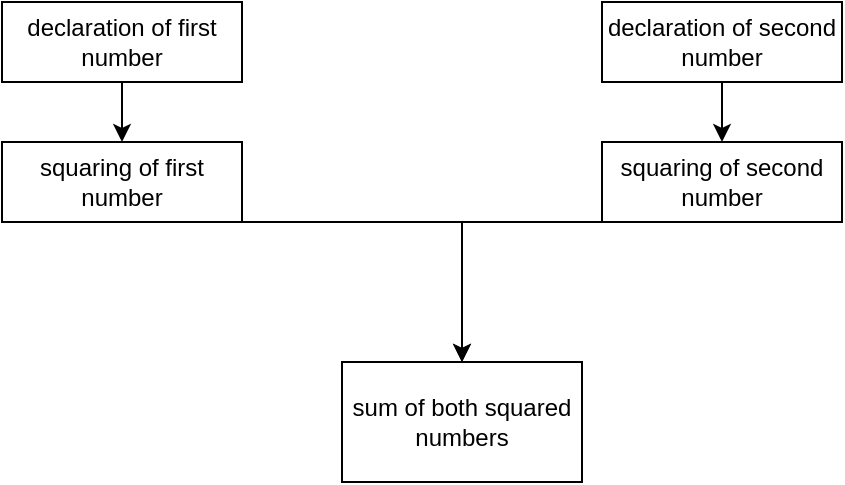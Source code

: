 <mxfile version="20.8.23" type="github">
  <diagram name="Page-1" id="_WVSf9M0OduRAPG9eqyl">
    <mxGraphModel dx="874" dy="429" grid="1" gridSize="10" guides="1" tooltips="1" connect="1" arrows="1" fold="1" page="1" pageScale="1" pageWidth="850" pageHeight="1100" math="0" shadow="0">
      <root>
        <mxCell id="0" />
        <mxCell id="1" parent="0" />
        <mxCell id="8JqnoR0LL-dk9gTiysL_-4" value="" style="edgeStyle=orthogonalEdgeStyle;rounded=0;orthogonalLoop=1;jettySize=auto;html=1;" edge="1" parent="1" source="8JqnoR0LL-dk9gTiysL_-1" target="8JqnoR0LL-dk9gTiysL_-3">
          <mxGeometry relative="1" as="geometry" />
        </mxCell>
        <mxCell id="8JqnoR0LL-dk9gTiysL_-1" value="declaration of first number" style="rounded=0;whiteSpace=wrap;html=1;" vertex="1" parent="1">
          <mxGeometry x="140" y="20" width="120" height="40" as="geometry" />
        </mxCell>
        <mxCell id="8JqnoR0LL-dk9gTiysL_-6" value="" style="edgeStyle=orthogonalEdgeStyle;rounded=0;orthogonalLoop=1;jettySize=auto;html=1;" edge="1" parent="1" source="8JqnoR0LL-dk9gTiysL_-2" target="8JqnoR0LL-dk9gTiysL_-5">
          <mxGeometry relative="1" as="geometry" />
        </mxCell>
        <mxCell id="8JqnoR0LL-dk9gTiysL_-2" value="declaration of second number" style="rounded=0;whiteSpace=wrap;html=1;" vertex="1" parent="1">
          <mxGeometry x="440" y="20" width="120" height="40" as="geometry" />
        </mxCell>
        <mxCell id="8JqnoR0LL-dk9gTiysL_-9" style="edgeStyle=orthogonalEdgeStyle;rounded=0;orthogonalLoop=1;jettySize=auto;html=1;exitX=0.5;exitY=0;exitDx=0;exitDy=0;" edge="1" parent="1" source="8JqnoR0LL-dk9gTiysL_-3">
          <mxGeometry relative="1" as="geometry">
            <mxPoint x="370" y="200" as="targetPoint" />
            <Array as="points">
              <mxPoint x="200" y="130" />
              <mxPoint x="370" y="130" />
            </Array>
          </mxGeometry>
        </mxCell>
        <mxCell id="8JqnoR0LL-dk9gTiysL_-3" value="squaring of first number" style="rounded=0;whiteSpace=wrap;html=1;" vertex="1" parent="1">
          <mxGeometry x="140" y="90" width="120" height="40" as="geometry" />
        </mxCell>
        <mxCell id="8JqnoR0LL-dk9gTiysL_-8" style="edgeStyle=orthogonalEdgeStyle;rounded=0;orthogonalLoop=1;jettySize=auto;html=1;exitX=0.5;exitY=0;exitDx=0;exitDy=0;" edge="1" parent="1" source="8JqnoR0LL-dk9gTiysL_-5">
          <mxGeometry relative="1" as="geometry">
            <mxPoint x="370" y="200" as="targetPoint" />
            <Array as="points">
              <mxPoint x="500" y="130" />
              <mxPoint x="370" y="130" />
            </Array>
          </mxGeometry>
        </mxCell>
        <mxCell id="8JqnoR0LL-dk9gTiysL_-5" value="squaring of second number" style="rounded=0;whiteSpace=wrap;html=1;" vertex="1" parent="1">
          <mxGeometry x="440" y="90" width="120" height="40" as="geometry" />
        </mxCell>
        <mxCell id="8JqnoR0LL-dk9gTiysL_-10" value="sum of both squared numbers" style="rounded=0;whiteSpace=wrap;html=1;" vertex="1" parent="1">
          <mxGeometry x="310" y="200" width="120" height="60" as="geometry" />
        </mxCell>
      </root>
    </mxGraphModel>
  </diagram>
</mxfile>

